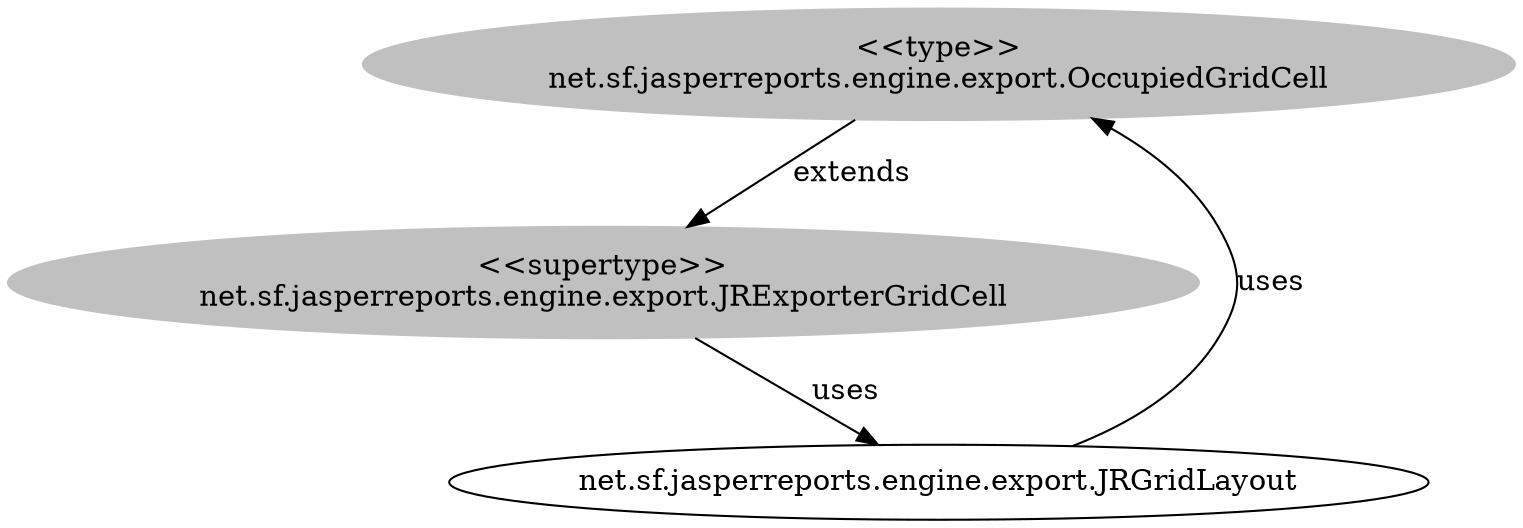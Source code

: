 digraph stk {
	net_sf_jasperreports_engine_export_OccupiedGridCell [label="<<type>>
net.sf.jasperreports.engine.export.OccupiedGridCell",style=filled,color="grey"];
	net_sf_jasperreports_engine_export_JRExporterGridCell [label="<<supertype>>
net.sf.jasperreports.engine.export.JRExporterGridCell",style=filled,color="grey"];
	net_sf_jasperreports_engine_export_JRGridLayout [label="net.sf.jasperreports.engine.export.JRGridLayout"];
	net_sf_jasperreports_engine_export_OccupiedGridCell -> net_sf_jasperreports_engine_export_JRExporterGridCell [label=extends];
	net_sf_jasperreports_engine_export_JRExporterGridCell -> net_sf_jasperreports_engine_export_JRGridLayout [label=uses];
	net_sf_jasperreports_engine_export_JRGridLayout -> net_sf_jasperreports_engine_export_OccupiedGridCell [label=uses];
}
